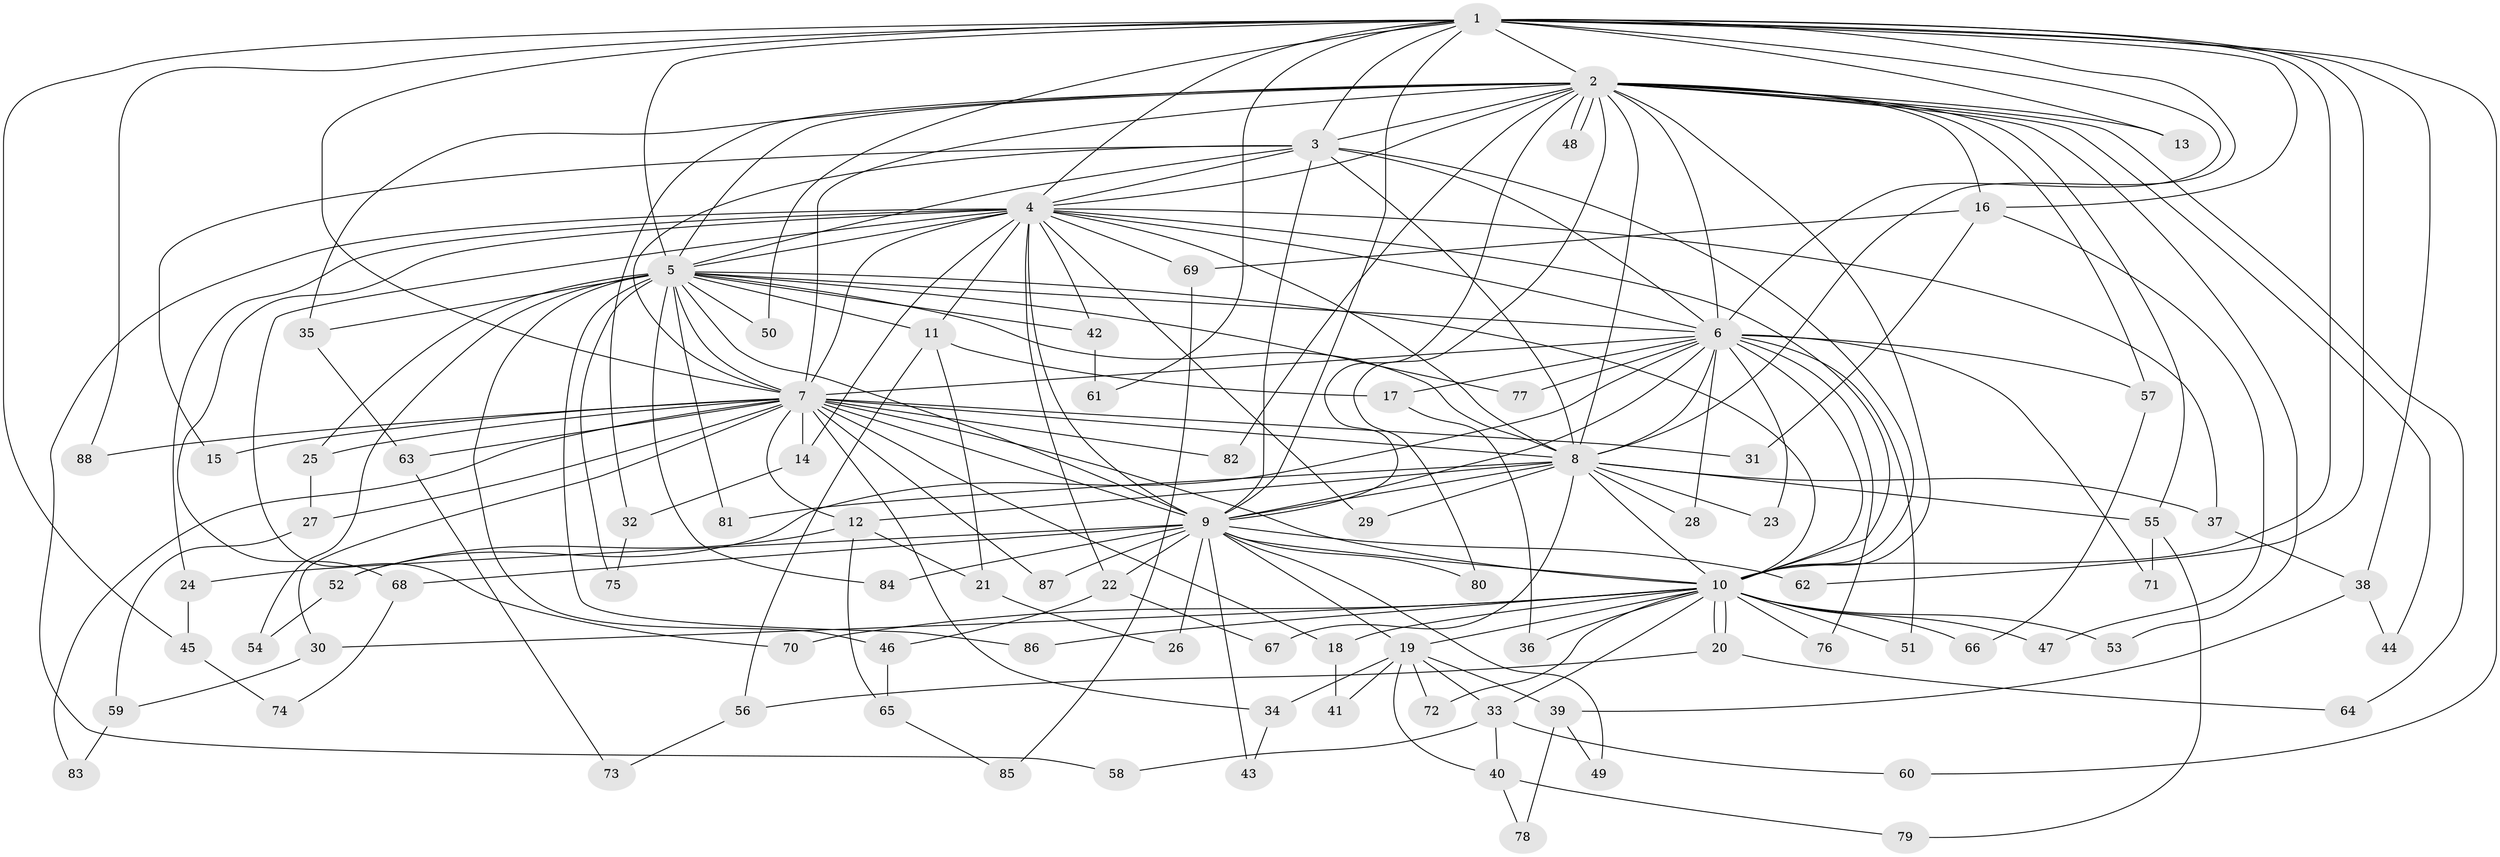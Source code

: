 // Generated by graph-tools (version 1.1) at 2025/34/03/09/25 02:34:58]
// undirected, 88 vertices, 201 edges
graph export_dot {
graph [start="1"]
  node [color=gray90,style=filled];
  1;
  2;
  3;
  4;
  5;
  6;
  7;
  8;
  9;
  10;
  11;
  12;
  13;
  14;
  15;
  16;
  17;
  18;
  19;
  20;
  21;
  22;
  23;
  24;
  25;
  26;
  27;
  28;
  29;
  30;
  31;
  32;
  33;
  34;
  35;
  36;
  37;
  38;
  39;
  40;
  41;
  42;
  43;
  44;
  45;
  46;
  47;
  48;
  49;
  50;
  51;
  52;
  53;
  54;
  55;
  56;
  57;
  58;
  59;
  60;
  61;
  62;
  63;
  64;
  65;
  66;
  67;
  68;
  69;
  70;
  71;
  72;
  73;
  74;
  75;
  76;
  77;
  78;
  79;
  80;
  81;
  82;
  83;
  84;
  85;
  86;
  87;
  88;
  1 -- 2;
  1 -- 3;
  1 -- 4;
  1 -- 5;
  1 -- 6;
  1 -- 7;
  1 -- 8;
  1 -- 9;
  1 -- 10;
  1 -- 13;
  1 -- 16;
  1 -- 38;
  1 -- 45;
  1 -- 50;
  1 -- 60;
  1 -- 61;
  1 -- 62;
  1 -- 88;
  2 -- 3;
  2 -- 4;
  2 -- 5;
  2 -- 6;
  2 -- 7;
  2 -- 8;
  2 -- 9;
  2 -- 10;
  2 -- 13;
  2 -- 16;
  2 -- 32;
  2 -- 35;
  2 -- 44;
  2 -- 48;
  2 -- 48;
  2 -- 53;
  2 -- 55;
  2 -- 57;
  2 -- 64;
  2 -- 80;
  2 -- 82;
  3 -- 4;
  3 -- 5;
  3 -- 6;
  3 -- 7;
  3 -- 8;
  3 -- 9;
  3 -- 10;
  3 -- 15;
  4 -- 5;
  4 -- 6;
  4 -- 7;
  4 -- 8;
  4 -- 9;
  4 -- 10;
  4 -- 11;
  4 -- 14;
  4 -- 22;
  4 -- 24;
  4 -- 29;
  4 -- 37;
  4 -- 42;
  4 -- 58;
  4 -- 68;
  4 -- 69;
  4 -- 70;
  5 -- 6;
  5 -- 7;
  5 -- 8;
  5 -- 9;
  5 -- 10;
  5 -- 11;
  5 -- 25;
  5 -- 35;
  5 -- 42;
  5 -- 46;
  5 -- 50;
  5 -- 54;
  5 -- 75;
  5 -- 77;
  5 -- 81;
  5 -- 84;
  5 -- 86;
  6 -- 7;
  6 -- 8;
  6 -- 9;
  6 -- 10;
  6 -- 17;
  6 -- 23;
  6 -- 28;
  6 -- 51;
  6 -- 52;
  6 -- 57;
  6 -- 71;
  6 -- 76;
  6 -- 77;
  7 -- 8;
  7 -- 9;
  7 -- 10;
  7 -- 12;
  7 -- 14;
  7 -- 15;
  7 -- 18;
  7 -- 25;
  7 -- 27;
  7 -- 30;
  7 -- 31;
  7 -- 34;
  7 -- 63;
  7 -- 82;
  7 -- 83;
  7 -- 87;
  7 -- 88;
  8 -- 9;
  8 -- 10;
  8 -- 12;
  8 -- 23;
  8 -- 28;
  8 -- 29;
  8 -- 37;
  8 -- 55;
  8 -- 67;
  8 -- 81;
  9 -- 10;
  9 -- 19;
  9 -- 22;
  9 -- 24;
  9 -- 26;
  9 -- 43;
  9 -- 49;
  9 -- 62;
  9 -- 68;
  9 -- 80;
  9 -- 84;
  9 -- 87;
  10 -- 18;
  10 -- 19;
  10 -- 20;
  10 -- 20;
  10 -- 30;
  10 -- 33;
  10 -- 36;
  10 -- 47;
  10 -- 51;
  10 -- 53;
  10 -- 66;
  10 -- 70;
  10 -- 72;
  10 -- 76;
  10 -- 86;
  11 -- 17;
  11 -- 21;
  11 -- 56;
  12 -- 21;
  12 -- 52;
  12 -- 65;
  14 -- 32;
  16 -- 31;
  16 -- 47;
  16 -- 69;
  17 -- 36;
  18 -- 41;
  19 -- 33;
  19 -- 34;
  19 -- 39;
  19 -- 40;
  19 -- 41;
  19 -- 72;
  20 -- 56;
  20 -- 64;
  21 -- 26;
  22 -- 46;
  22 -- 67;
  24 -- 45;
  25 -- 27;
  27 -- 59;
  30 -- 59;
  32 -- 75;
  33 -- 40;
  33 -- 58;
  33 -- 60;
  34 -- 43;
  35 -- 63;
  37 -- 38;
  38 -- 39;
  38 -- 44;
  39 -- 49;
  39 -- 78;
  40 -- 78;
  40 -- 79;
  42 -- 61;
  45 -- 74;
  46 -- 65;
  52 -- 54;
  55 -- 71;
  55 -- 79;
  56 -- 73;
  57 -- 66;
  59 -- 83;
  63 -- 73;
  65 -- 85;
  68 -- 74;
  69 -- 85;
}
